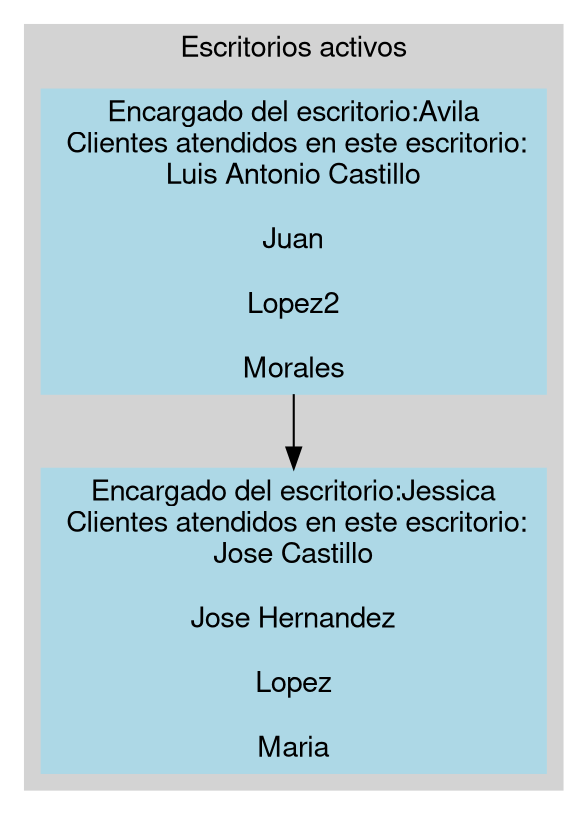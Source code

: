 digraph G { 
fontname="Helvetica,Arial,sans-serif" 
node [fontname="Helvetica,Arial,sans-serif"]
edge [fontname="Helvetica,Arial,sans-serif"]
subgraph cluster_0 {
style = filled; 
color = lightgrey; 
node [style=filled,color=white shape= rectangle];

label = "Clientes en espera de atencion" 

}subgraph cluster_1 {
style = filled; 
color = lightgrey; 
node [style=filled,color=white shape= rectangle];
4125[label="Encargado del escritorio:Avila\n Clientes atendidos en este escritorio:\nLuis Antonio Castillo\n\nJuan\n\nLopez2\n\nMorales\n" color = lightblue]
4578[label="Encargado del escritorio:Jessica\n Clientes atendidos en este escritorio:\nJose Castillo\n\nJose Hernandez\n\nLopez\n\nMaria\n" color = lightblue]
4125->4578
label = "Escritorios activos" 

}
}